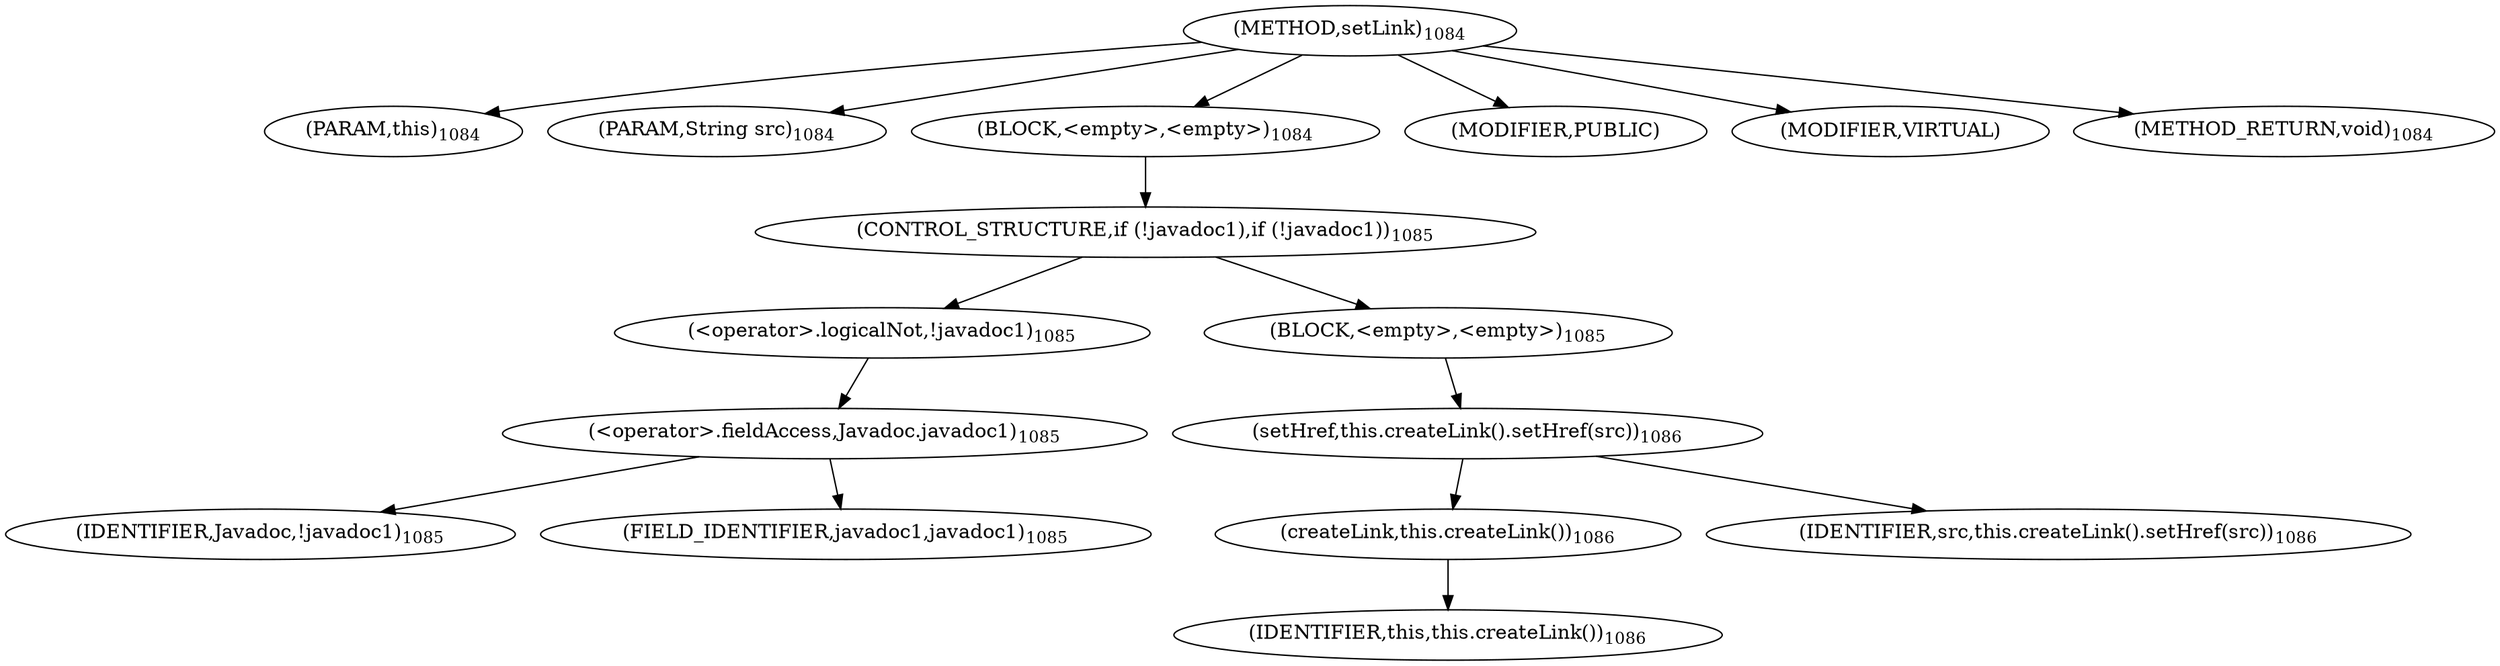 digraph "setLink" {  
"1957" [label = <(METHOD,setLink)<SUB>1084</SUB>> ]
"185" [label = <(PARAM,this)<SUB>1084</SUB>> ]
"1958" [label = <(PARAM,String src)<SUB>1084</SUB>> ]
"1959" [label = <(BLOCK,&lt;empty&gt;,&lt;empty&gt;)<SUB>1084</SUB>> ]
"1960" [label = <(CONTROL_STRUCTURE,if (!javadoc1),if (!javadoc1))<SUB>1085</SUB>> ]
"1961" [label = <(&lt;operator&gt;.logicalNot,!javadoc1)<SUB>1085</SUB>> ]
"1962" [label = <(&lt;operator&gt;.fieldAccess,Javadoc.javadoc1)<SUB>1085</SUB>> ]
"1963" [label = <(IDENTIFIER,Javadoc,!javadoc1)<SUB>1085</SUB>> ]
"1964" [label = <(FIELD_IDENTIFIER,javadoc1,javadoc1)<SUB>1085</SUB>> ]
"1965" [label = <(BLOCK,&lt;empty&gt;,&lt;empty&gt;)<SUB>1085</SUB>> ]
"1966" [label = <(setHref,this.createLink().setHref(src))<SUB>1086</SUB>> ]
"1967" [label = <(createLink,this.createLink())<SUB>1086</SUB>> ]
"184" [label = <(IDENTIFIER,this,this.createLink())<SUB>1086</SUB>> ]
"1968" [label = <(IDENTIFIER,src,this.createLink().setHref(src))<SUB>1086</SUB>> ]
"1969" [label = <(MODIFIER,PUBLIC)> ]
"1970" [label = <(MODIFIER,VIRTUAL)> ]
"1971" [label = <(METHOD_RETURN,void)<SUB>1084</SUB>> ]
  "1957" -> "185" 
  "1957" -> "1958" 
  "1957" -> "1959" 
  "1957" -> "1969" 
  "1957" -> "1970" 
  "1957" -> "1971" 
  "1959" -> "1960" 
  "1960" -> "1961" 
  "1960" -> "1965" 
  "1961" -> "1962" 
  "1962" -> "1963" 
  "1962" -> "1964" 
  "1965" -> "1966" 
  "1966" -> "1967" 
  "1966" -> "1968" 
  "1967" -> "184" 
}
